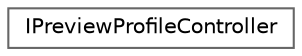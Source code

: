 digraph "Graphical Class Hierarchy"
{
 // INTERACTIVE_SVG=YES
 // LATEX_PDF_SIZE
  bgcolor="transparent";
  edge [fontname=Helvetica,fontsize=10,labelfontname=Helvetica,labelfontsize=10];
  node [fontname=Helvetica,fontsize=10,shape=box,height=0.2,width=0.4];
  rankdir="LR";
  Node0 [id="Node000000",label="IPreviewProfileController",height=0.2,width=0.4,color="grey40", fillcolor="white", style="filled",URL="$d1/dff/classIPreviewProfileController.html",tooltip="Sets or gets the available preview profiles."];
}
